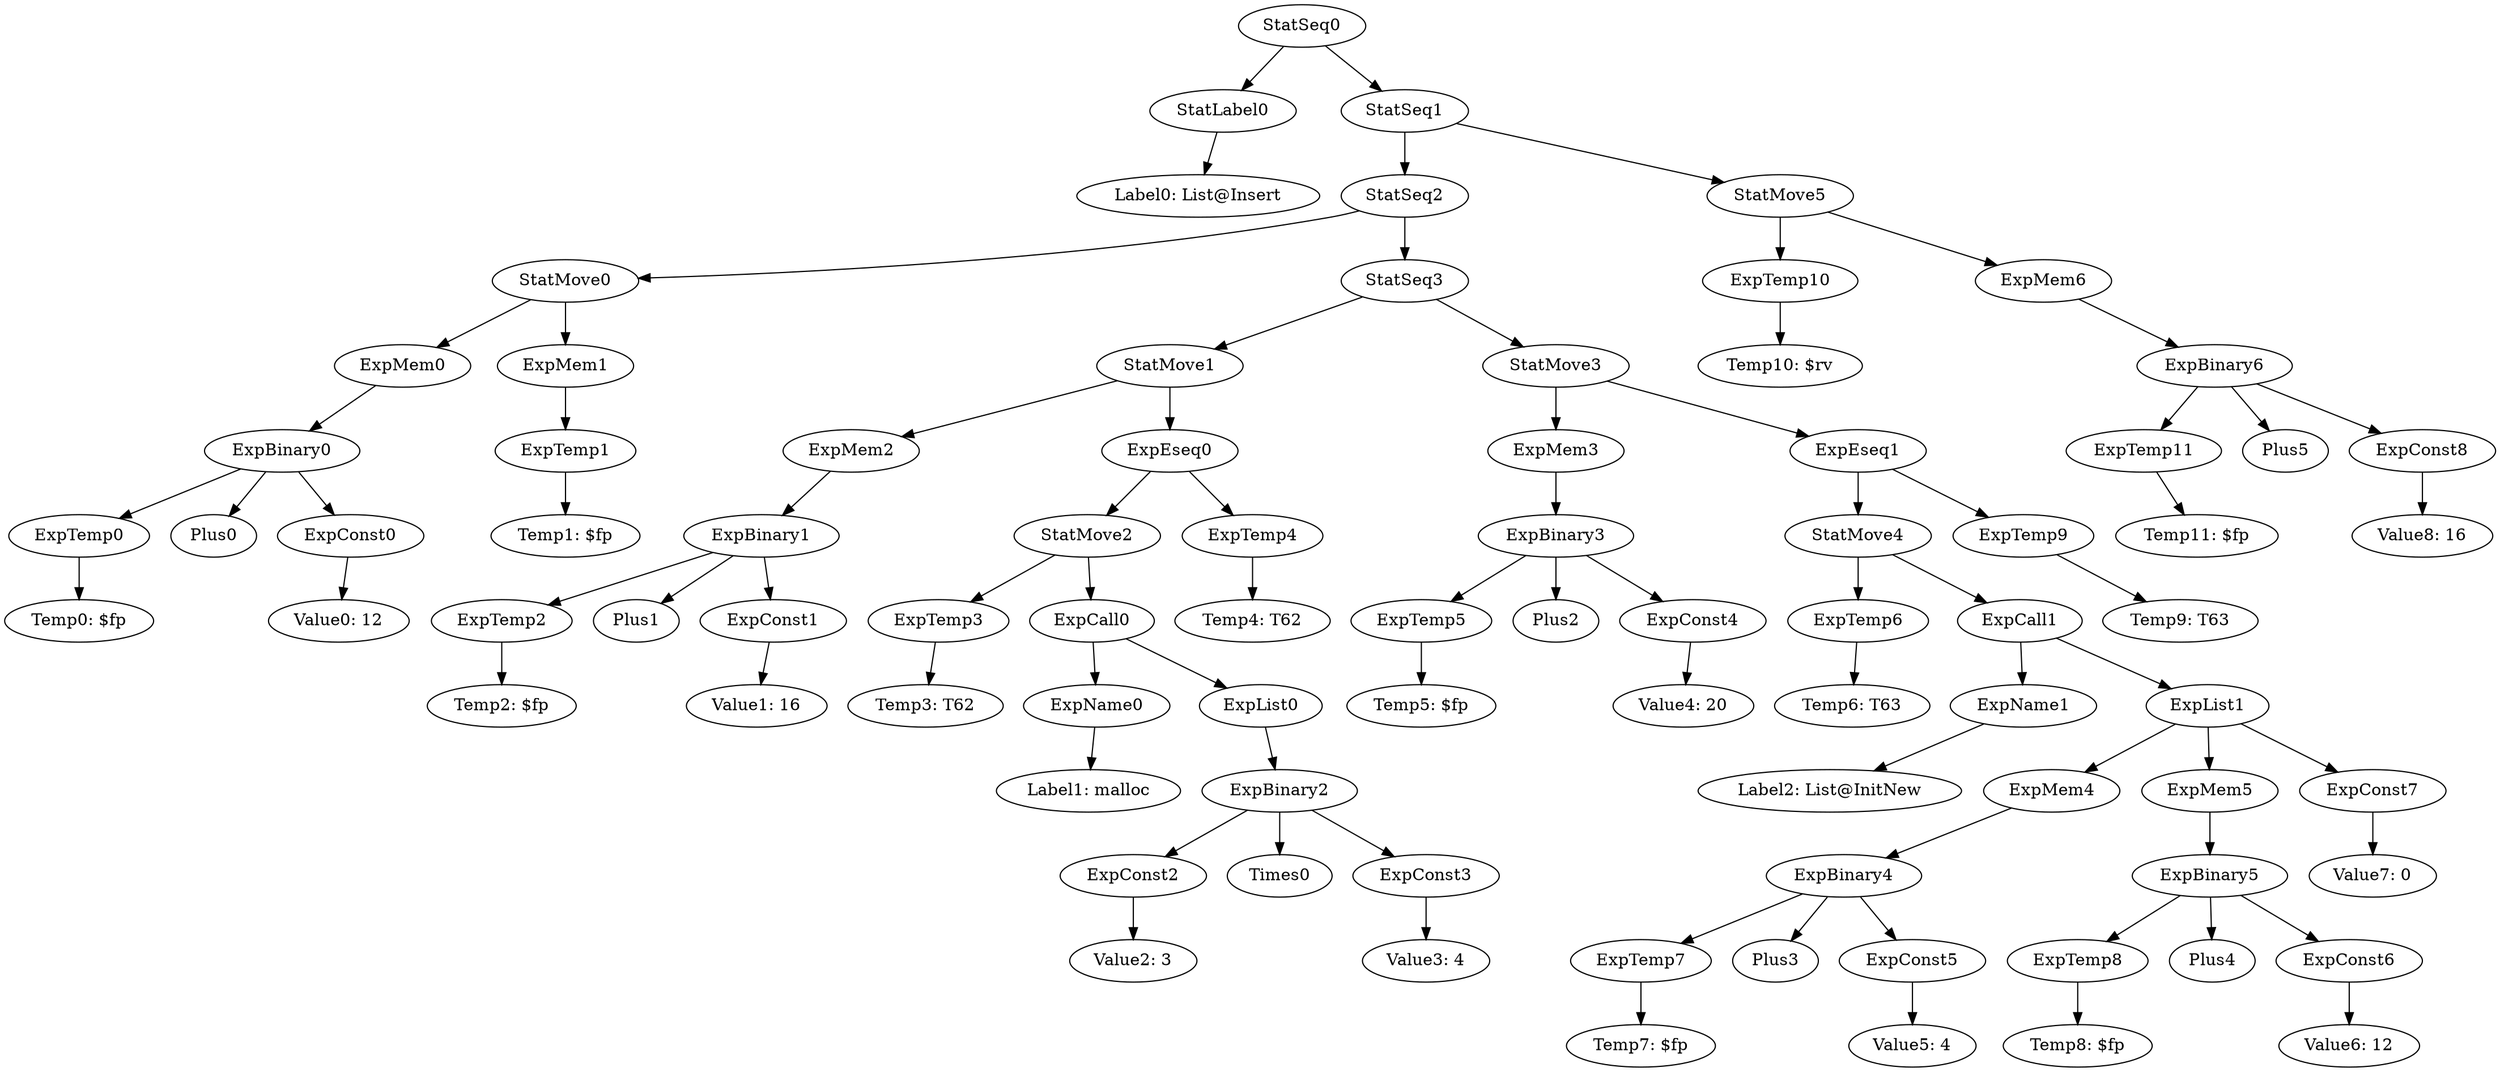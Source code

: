 digraph {
	ordering = out;
	ExpMem6 -> ExpBinary6;
	ExpBinary6 -> ExpTemp11;
	ExpBinary6 -> Plus5;
	ExpBinary6 -> ExpConst8;
	ExpTemp10 -> "Temp10: $rv";
	StatSeq1 -> StatSeq2;
	StatSeq1 -> StatMove5;
	ExpTemp9 -> "Temp9: T63";
	ExpConst3 -> "Value3: 4";
	ExpConst7 -> "Value7: 0";
	ExpCall0 -> ExpName0;
	ExpCall0 -> ExpList0;
	ExpMem2 -> ExpBinary1;
	ExpName0 -> "Label1: malloc";
	StatMove1 -> ExpMem2;
	StatMove1 -> ExpEseq0;
	ExpTemp8 -> "Temp8: $fp";
	ExpConst1 -> "Value1: 16";
	StatMove2 -> ExpTemp3;
	StatMove2 -> ExpCall0;
	ExpTemp2 -> "Temp2: $fp";
	ExpBinary0 -> ExpTemp0;
	ExpBinary0 -> Plus0;
	ExpBinary0 -> ExpConst0;
	ExpMem4 -> ExpBinary4;
	StatMove0 -> ExpMem0;
	StatMove0 -> ExpMem1;
	ExpTemp3 -> "Temp3: T62";
	ExpTemp11 -> "Temp11: $fp";
	StatSeq0 -> StatLabel0;
	StatSeq0 -> StatSeq1;
	ExpTemp1 -> "Temp1: $fp";
	ExpTemp5 -> "Temp5: $fp";
	ExpBinary2 -> ExpConst2;
	ExpBinary2 -> Times0;
	ExpBinary2 -> ExpConst3;
	ExpMem5 -> ExpBinary5;
	StatLabel0 -> "Label0: List@Insert";
	ExpMem0 -> ExpBinary0;
	StatMove4 -> ExpTemp6;
	StatMove4 -> ExpCall1;
	ExpBinary1 -> ExpTemp2;
	ExpBinary1 -> Plus1;
	ExpBinary1 -> ExpConst1;
	ExpList1 -> ExpMem4;
	ExpList1 -> ExpMem5;
	ExpList1 -> ExpConst7;
	StatSeq2 -> StatMove0;
	StatSeq2 -> StatSeq3;
	ExpMem1 -> ExpTemp1;
	ExpConst6 -> "Value6: 12";
	ExpList0 -> ExpBinary2;
	ExpEseq0 -> StatMove2;
	ExpEseq0 -> ExpTemp4;
	ExpTemp4 -> "Temp4: T62";
	ExpTemp0 -> "Temp0: $fp";
	ExpTemp7 -> "Temp7: $fp";
	StatSeq3 -> StatMove1;
	StatSeq3 -> StatMove3;
	ExpConst2 -> "Value2: 3";
	ExpBinary3 -> ExpTemp5;
	ExpBinary3 -> Plus2;
	ExpBinary3 -> ExpConst4;
	StatMove5 -> ExpTemp10;
	StatMove5 -> ExpMem6;
	ExpConst5 -> "Value5: 4";
	ExpConst8 -> "Value8: 16";
	ExpConst4 -> "Value4: 20";
	ExpMem3 -> ExpBinary3;
	StatMove3 -> ExpMem3;
	StatMove3 -> ExpEseq1;
	ExpTemp6 -> "Temp6: T63";
	ExpEseq1 -> StatMove4;
	ExpEseq1 -> ExpTemp9;
	ExpName1 -> "Label2: List@InitNew";
	ExpCall1 -> ExpName1;
	ExpCall1 -> ExpList1;
	ExpConst0 -> "Value0: 12";
	ExpBinary4 -> ExpTemp7;
	ExpBinary4 -> Plus3;
	ExpBinary4 -> ExpConst5;
	ExpBinary5 -> ExpTemp8;
	ExpBinary5 -> Plus4;
	ExpBinary5 -> ExpConst6;
}


